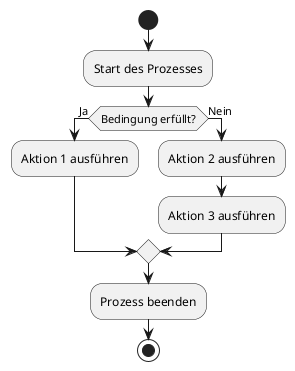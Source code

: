 @startuml Test3
start
:Start des Prozesses;
if (Bedingung erfüllt?) then (Ja)
  :Aktion 1 ausführen;
else (Nein)
  :Aktion 2 ausführen;
  :Aktion 3 ausführen;
endif
:Prozess beenden;
stop
@enduml
